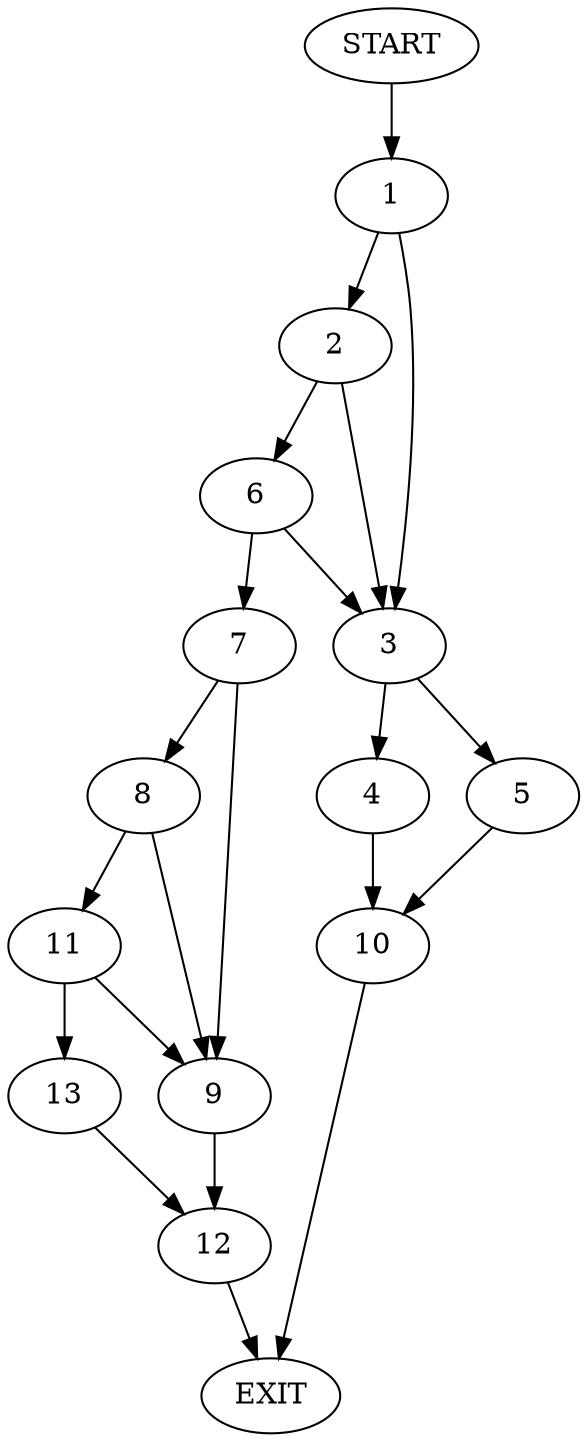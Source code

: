 digraph {
0 [label="START"]
14 [label="EXIT"]
0 -> 1
1 -> 2
1 -> 3
3 -> 4
3 -> 5
2 -> 3
2 -> 6
6 -> 3
6 -> 7
7 -> 8
7 -> 9
4 -> 10
5 -> 10
10 -> 14
8 -> 11
8 -> 9
9 -> 12
11 -> 9
11 -> 13
13 -> 12
12 -> 14
}
